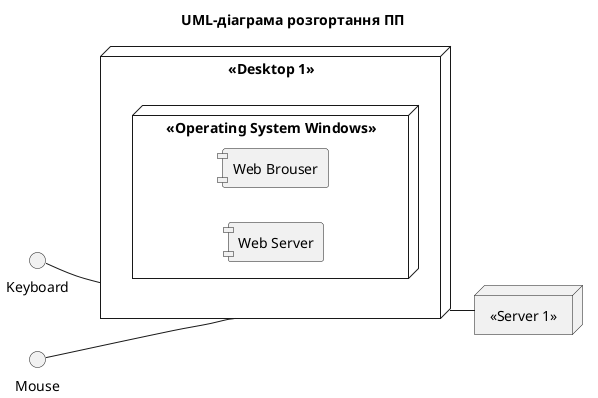 @startuml

title UML-діаграма розгортання ПП

left to right direction

skinparam componentStyle uml1

node "<<Desktop 1>>" as dk1 {
	node "<<Operating System Windows>>" {
		component [Web Brouser]
	}
}

interface Keyboard

interface Mouse

Keyboard -- dk1

Mouse -- dk1

node "<<Server 1>>" as serv1 {
	node "<<Operating System Windows>>" {
		component [Web Server]
	}
}

dk1 -- serv1

@enduml
